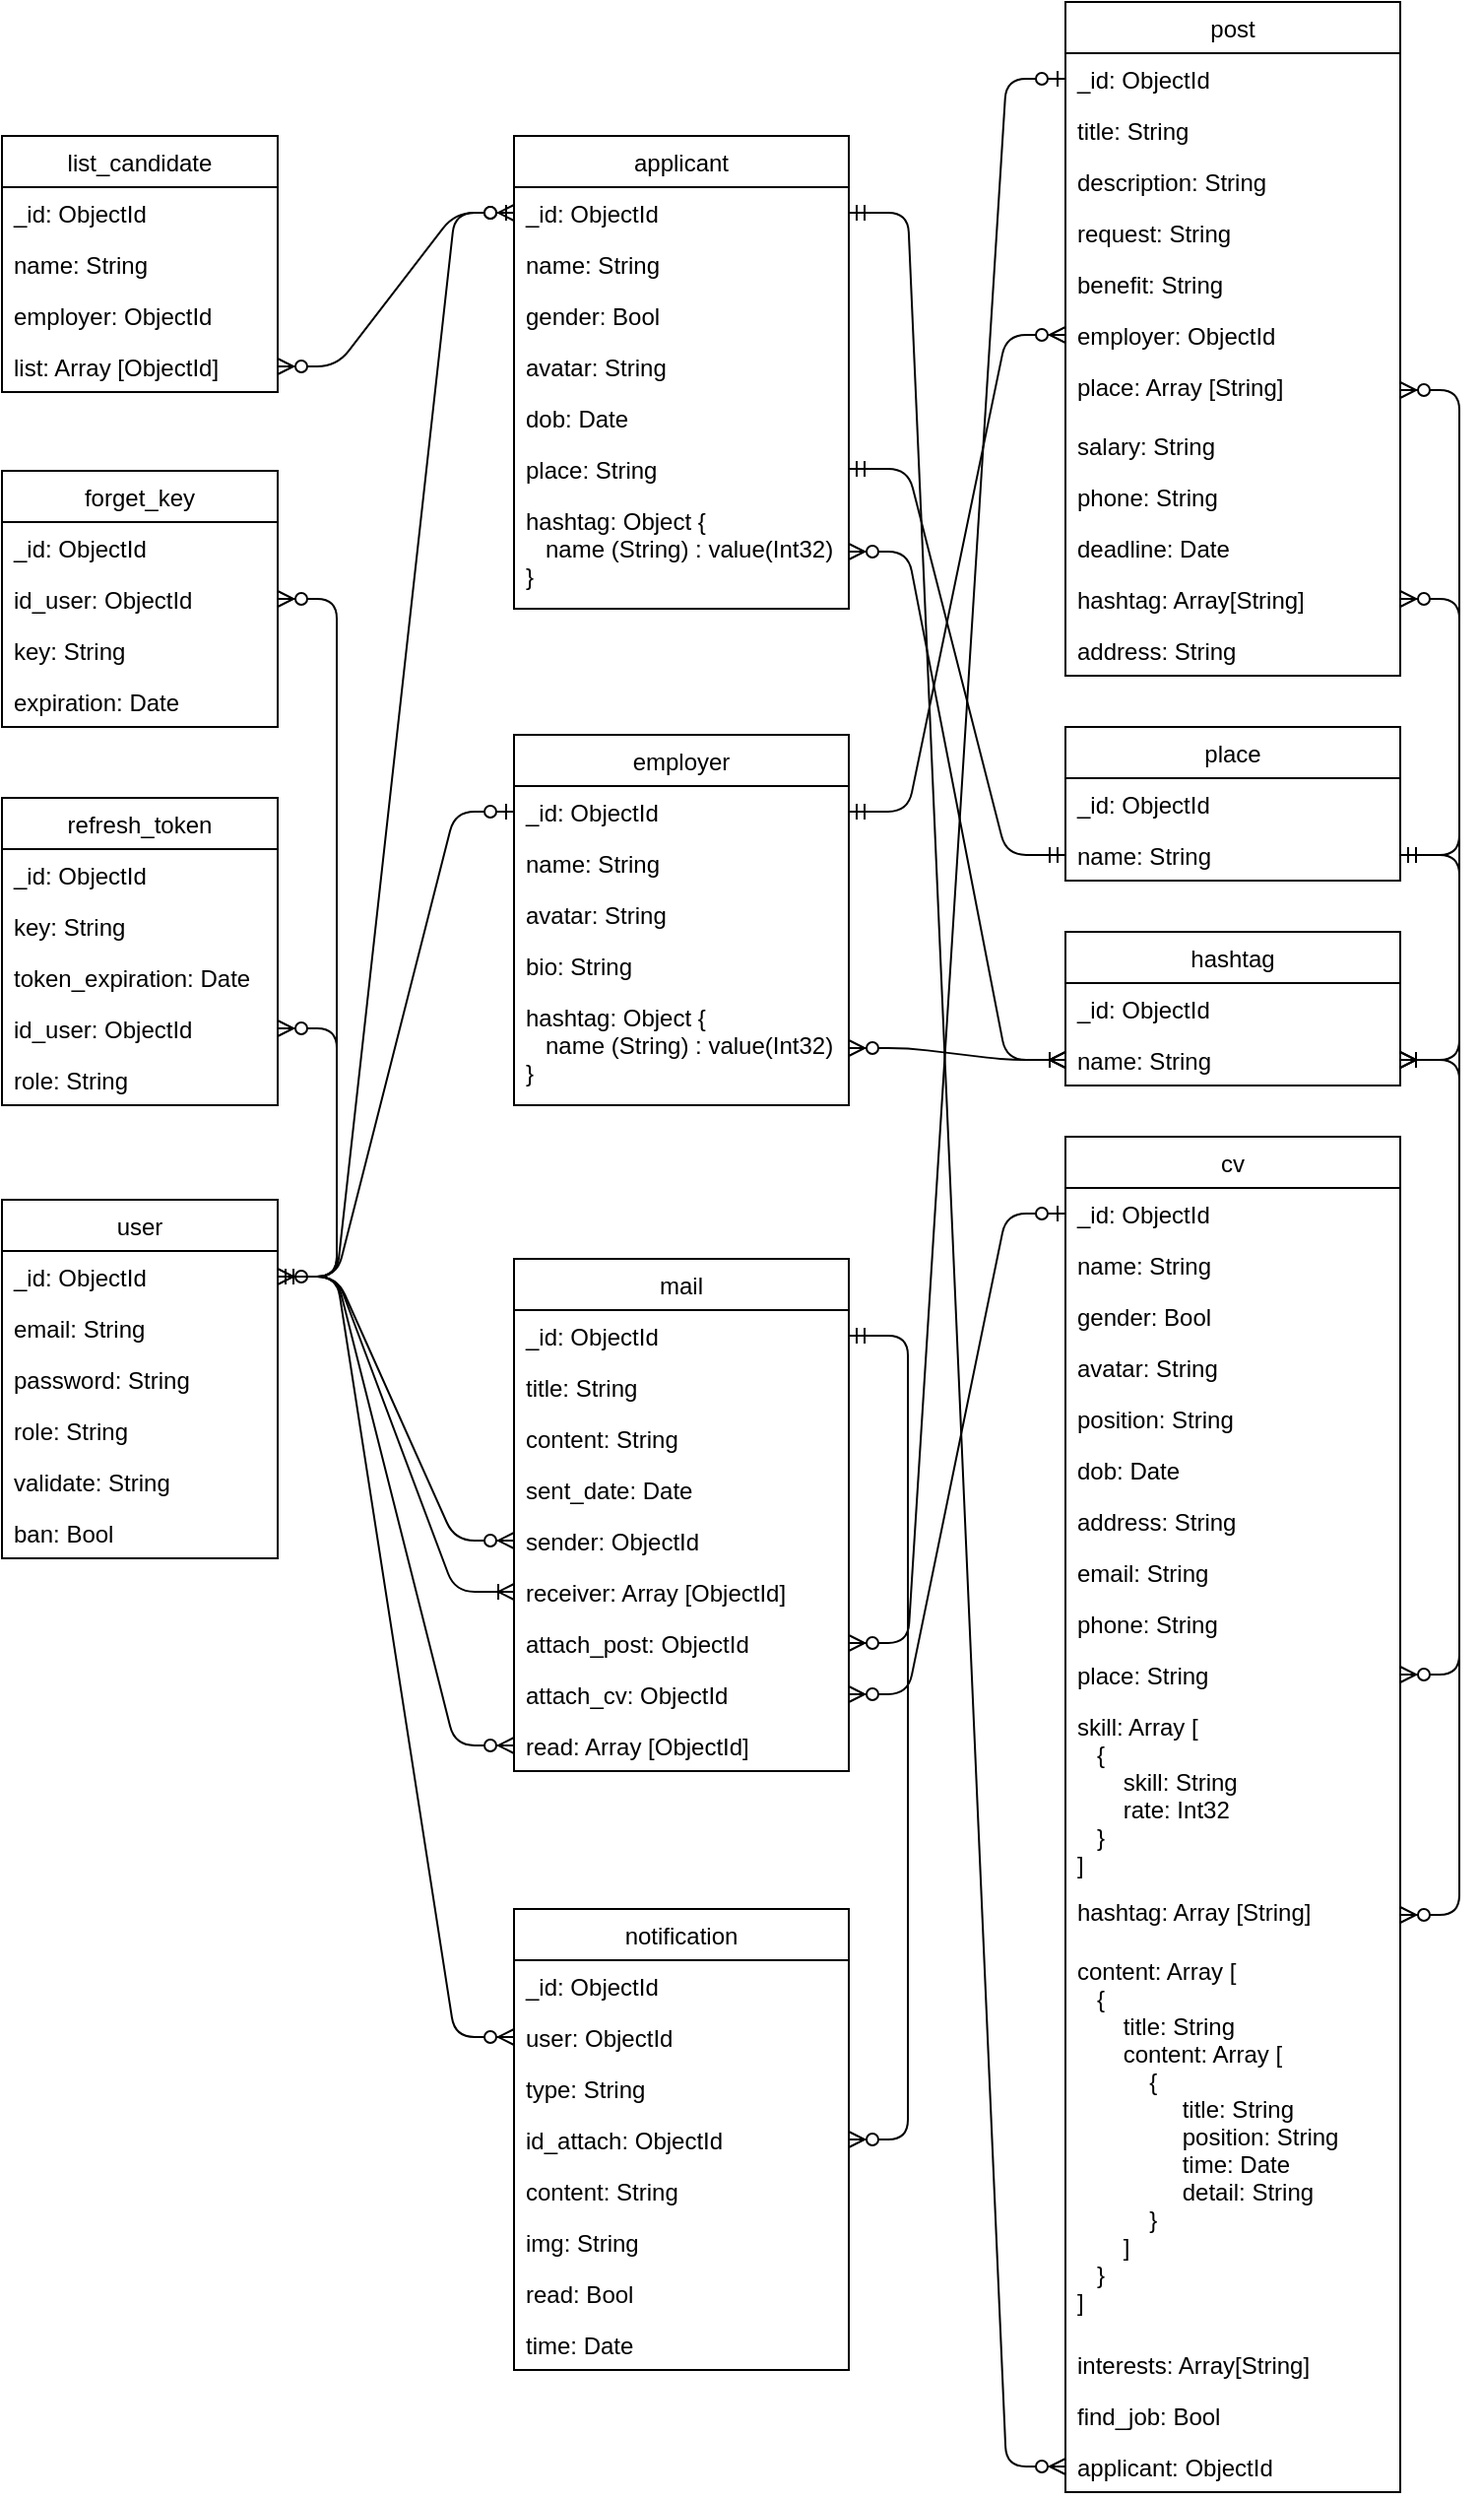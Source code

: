 <mxfile version="14.7.0" type="device"><diagram id="0N3pRq9EKydTQwX8AuHK" name="Page-1"><mxGraphModel dx="960" dy="1789" grid="1" gridSize="10" guides="1" tooltips="1" connect="1" arrows="1" fold="1" page="1" pageScale="1" pageWidth="827" pageHeight="1169" math="0" shadow="0"><root><mxCell id="0"/><mxCell id="1" parent="0"/><mxCell id="WJcQXsMuyf6ZrGsspD3_-1" value="user" style="swimlane;fontStyle=0;childLayout=stackLayout;horizontal=1;startSize=26;fillColor=none;horizontalStack=0;resizeParent=1;resizeParentMax=0;resizeLast=0;collapsible=1;marginBottom=0;" vertex="1" parent="1"><mxGeometry x="60" y="420" width="140" height="182" as="geometry"/></mxCell><mxCell id="WJcQXsMuyf6ZrGsspD3_-2" value="_id: ObjectId" style="text;strokeColor=none;fillColor=none;align=left;verticalAlign=top;spacingLeft=4;spacingRight=4;overflow=hidden;rotatable=0;points=[[0,0.5],[1,0.5]];portConstraint=eastwest;" vertex="1" parent="WJcQXsMuyf6ZrGsspD3_-1"><mxGeometry y="26" width="140" height="26" as="geometry"/></mxCell><mxCell id="WJcQXsMuyf6ZrGsspD3_-3" value="email: String" style="text;strokeColor=none;fillColor=none;align=left;verticalAlign=top;spacingLeft=4;spacingRight=4;overflow=hidden;rotatable=0;points=[[0,0.5],[1,0.5]];portConstraint=eastwest;" vertex="1" parent="WJcQXsMuyf6ZrGsspD3_-1"><mxGeometry y="52" width="140" height="26" as="geometry"/></mxCell><mxCell id="WJcQXsMuyf6ZrGsspD3_-4" value="password: String" style="text;strokeColor=none;fillColor=none;align=left;verticalAlign=top;spacingLeft=4;spacingRight=4;overflow=hidden;rotatable=0;points=[[0,0.5],[1,0.5]];portConstraint=eastwest;" vertex="1" parent="WJcQXsMuyf6ZrGsspD3_-1"><mxGeometry y="78" width="140" height="26" as="geometry"/></mxCell><mxCell id="WJcQXsMuyf6ZrGsspD3_-7" value="role: String" style="text;strokeColor=none;fillColor=none;align=left;verticalAlign=top;spacingLeft=4;spacingRight=4;overflow=hidden;rotatable=0;points=[[0,0.5],[1,0.5]];portConstraint=eastwest;" vertex="1" parent="WJcQXsMuyf6ZrGsspD3_-1"><mxGeometry y="104" width="140" height="26" as="geometry"/></mxCell><mxCell id="WJcQXsMuyf6ZrGsspD3_-8" value="validate: String" style="text;strokeColor=none;fillColor=none;align=left;verticalAlign=top;spacingLeft=4;spacingRight=4;overflow=hidden;rotatable=0;points=[[0,0.5],[1,0.5]];portConstraint=eastwest;" vertex="1" parent="WJcQXsMuyf6ZrGsspD3_-1"><mxGeometry y="130" width="140" height="26" as="geometry"/></mxCell><mxCell id="WJcQXsMuyf6ZrGsspD3_-9" value="ban: Bool" style="text;strokeColor=none;fillColor=none;align=left;verticalAlign=top;spacingLeft=4;spacingRight=4;overflow=hidden;rotatable=0;points=[[0,0.5],[1,0.5]];portConstraint=eastwest;" vertex="1" parent="WJcQXsMuyf6ZrGsspD3_-1"><mxGeometry y="156" width="140" height="26" as="geometry"/></mxCell><mxCell id="WJcQXsMuyf6ZrGsspD3_-10" value="applicant" style="swimlane;fontStyle=0;childLayout=stackLayout;horizontal=1;startSize=26;fillColor=none;horizontalStack=0;resizeParent=1;resizeParentMax=0;resizeLast=0;collapsible=1;marginBottom=0;" vertex="1" parent="1"><mxGeometry x="320" y="-120" width="170" height="240" as="geometry"/></mxCell><mxCell id="WJcQXsMuyf6ZrGsspD3_-11" value="_id: ObjectId" style="text;strokeColor=none;fillColor=none;align=left;verticalAlign=top;spacingLeft=4;spacingRight=4;overflow=hidden;rotatable=0;points=[[0,0.5],[1,0.5]];portConstraint=eastwest;" vertex="1" parent="WJcQXsMuyf6ZrGsspD3_-10"><mxGeometry y="26" width="170" height="26" as="geometry"/></mxCell><mxCell id="WJcQXsMuyf6ZrGsspD3_-12" value="name: String" style="text;strokeColor=none;fillColor=none;align=left;verticalAlign=top;spacingLeft=4;spacingRight=4;overflow=hidden;rotatable=0;points=[[0,0.5],[1,0.5]];portConstraint=eastwest;" vertex="1" parent="WJcQXsMuyf6ZrGsspD3_-10"><mxGeometry y="52" width="170" height="26" as="geometry"/></mxCell><mxCell id="WJcQXsMuyf6ZrGsspD3_-13" value="gender: Bool" style="text;strokeColor=none;fillColor=none;align=left;verticalAlign=top;spacingLeft=4;spacingRight=4;overflow=hidden;rotatable=0;points=[[0,0.5],[1,0.5]];portConstraint=eastwest;" vertex="1" parent="WJcQXsMuyf6ZrGsspD3_-10"><mxGeometry y="78" width="170" height="26" as="geometry"/></mxCell><mxCell id="WJcQXsMuyf6ZrGsspD3_-14" value="avatar: String" style="text;strokeColor=none;fillColor=none;align=left;verticalAlign=top;spacingLeft=4;spacingRight=4;overflow=hidden;rotatable=0;points=[[0,0.5],[1,0.5]];portConstraint=eastwest;" vertex="1" parent="WJcQXsMuyf6ZrGsspD3_-10"><mxGeometry y="104" width="170" height="26" as="geometry"/></mxCell><mxCell id="WJcQXsMuyf6ZrGsspD3_-15" value="dob: Date" style="text;strokeColor=none;fillColor=none;align=left;verticalAlign=top;spacingLeft=4;spacingRight=4;overflow=hidden;rotatable=0;points=[[0,0.5],[1,0.5]];portConstraint=eastwest;" vertex="1" parent="WJcQXsMuyf6ZrGsspD3_-10"><mxGeometry y="130" width="170" height="26" as="geometry"/></mxCell><mxCell id="WJcQXsMuyf6ZrGsspD3_-16" value="place: String" style="text;strokeColor=none;fillColor=none;align=left;verticalAlign=top;spacingLeft=4;spacingRight=4;overflow=hidden;rotatable=0;points=[[0,0.5],[1,0.5]];portConstraint=eastwest;" vertex="1" parent="WJcQXsMuyf6ZrGsspD3_-10"><mxGeometry y="156" width="170" height="26" as="geometry"/></mxCell><mxCell id="WJcQXsMuyf6ZrGsspD3_-17" value="hashtag: Object {&#10;   name (String) : value(Int32)&#10;}" style="text;strokeColor=none;fillColor=none;align=left;verticalAlign=top;spacingLeft=4;spacingRight=4;overflow=hidden;rotatable=0;points=[[0,0.5],[1,0.5]];portConstraint=eastwest;" vertex="1" parent="WJcQXsMuyf6ZrGsspD3_-10"><mxGeometry y="182" width="170" height="58" as="geometry"/></mxCell><mxCell id="WJcQXsMuyf6ZrGsspD3_-18" value="employer" style="swimlane;fontStyle=0;childLayout=stackLayout;horizontal=1;startSize=26;fillColor=none;horizontalStack=0;resizeParent=1;resizeParentMax=0;resizeLast=0;collapsible=1;marginBottom=0;" vertex="1" parent="1"><mxGeometry x="320" y="184" width="170" height="188" as="geometry"/></mxCell><mxCell id="WJcQXsMuyf6ZrGsspD3_-19" value="_id: ObjectId" style="text;strokeColor=none;fillColor=none;align=left;verticalAlign=top;spacingLeft=4;spacingRight=4;overflow=hidden;rotatable=0;points=[[0,0.5],[1,0.5]];portConstraint=eastwest;" vertex="1" parent="WJcQXsMuyf6ZrGsspD3_-18"><mxGeometry y="26" width="170" height="26" as="geometry"/></mxCell><mxCell id="WJcQXsMuyf6ZrGsspD3_-20" value="name: String" style="text;strokeColor=none;fillColor=none;align=left;verticalAlign=top;spacingLeft=4;spacingRight=4;overflow=hidden;rotatable=0;points=[[0,0.5],[1,0.5]];portConstraint=eastwest;" vertex="1" parent="WJcQXsMuyf6ZrGsspD3_-18"><mxGeometry y="52" width="170" height="26" as="geometry"/></mxCell><mxCell id="WJcQXsMuyf6ZrGsspD3_-22" value="avatar: String" style="text;strokeColor=none;fillColor=none;align=left;verticalAlign=top;spacingLeft=4;spacingRight=4;overflow=hidden;rotatable=0;points=[[0,0.5],[1,0.5]];portConstraint=eastwest;" vertex="1" parent="WJcQXsMuyf6ZrGsspD3_-18"><mxGeometry y="78" width="170" height="26" as="geometry"/></mxCell><mxCell id="WJcQXsMuyf6ZrGsspD3_-24" value="bio: String" style="text;strokeColor=none;fillColor=none;align=left;verticalAlign=top;spacingLeft=4;spacingRight=4;overflow=hidden;rotatable=0;points=[[0,0.5],[1,0.5]];portConstraint=eastwest;" vertex="1" parent="WJcQXsMuyf6ZrGsspD3_-18"><mxGeometry y="104" width="170" height="26" as="geometry"/></mxCell><mxCell id="WJcQXsMuyf6ZrGsspD3_-25" value="hashtag: Object {&#10;   name (String) : value(Int32)&#10;}" style="text;strokeColor=none;fillColor=none;align=left;verticalAlign=top;spacingLeft=4;spacingRight=4;overflow=hidden;rotatable=0;points=[[0,0.5],[1,0.5]];portConstraint=eastwest;" vertex="1" parent="WJcQXsMuyf6ZrGsspD3_-18"><mxGeometry y="130" width="170" height="58" as="geometry"/></mxCell><mxCell id="WJcQXsMuyf6ZrGsspD3_-26" value="" style="edgeStyle=entityRelationEdgeStyle;fontSize=12;html=1;endArrow=ERzeroToOne;startArrow=ERmandOne;exitX=1;exitY=0.5;exitDx=0;exitDy=0;entryX=0;entryY=0.5;entryDx=0;entryDy=0;" edge="1" parent="1" source="WJcQXsMuyf6ZrGsspD3_-2" target="WJcQXsMuyf6ZrGsspD3_-11"><mxGeometry width="100" height="100" relative="1" as="geometry"><mxPoint x="360" y="370" as="sourcePoint"/><mxPoint x="460" y="270" as="targetPoint"/></mxGeometry></mxCell><mxCell id="WJcQXsMuyf6ZrGsspD3_-27" value="" style="edgeStyle=entityRelationEdgeStyle;fontSize=12;html=1;endArrow=ERzeroToOne;startArrow=ERmandOne;exitX=1;exitY=0.5;exitDx=0;exitDy=0;entryX=0;entryY=0.5;entryDx=0;entryDy=0;" edge="1" parent="1" source="WJcQXsMuyf6ZrGsspD3_-2" target="WJcQXsMuyf6ZrGsspD3_-19"><mxGeometry width="100" height="100" relative="1" as="geometry"><mxPoint x="210" y="179" as="sourcePoint"/><mxPoint x="330" y="121" as="targetPoint"/></mxGeometry></mxCell><mxCell id="WJcQXsMuyf6ZrGsspD3_-28" value="forget_key" style="swimlane;fontStyle=0;childLayout=stackLayout;horizontal=1;startSize=26;fillColor=none;horizontalStack=0;resizeParent=1;resizeParentMax=0;resizeLast=0;collapsible=1;marginBottom=0;" vertex="1" parent="1"><mxGeometry x="60" y="50" width="140" height="130" as="geometry"/></mxCell><mxCell id="WJcQXsMuyf6ZrGsspD3_-29" value="_id: ObjectId" style="text;strokeColor=none;fillColor=none;align=left;verticalAlign=top;spacingLeft=4;spacingRight=4;overflow=hidden;rotatable=0;points=[[0,0.5],[1,0.5]];portConstraint=eastwest;" vertex="1" parent="WJcQXsMuyf6ZrGsspD3_-28"><mxGeometry y="26" width="140" height="26" as="geometry"/></mxCell><mxCell id="WJcQXsMuyf6ZrGsspD3_-30" value="id_user: ObjectId" style="text;strokeColor=none;fillColor=none;align=left;verticalAlign=top;spacingLeft=4;spacingRight=4;overflow=hidden;rotatable=0;points=[[0,0.5],[1,0.5]];portConstraint=eastwest;" vertex="1" parent="WJcQXsMuyf6ZrGsspD3_-28"><mxGeometry y="52" width="140" height="26" as="geometry"/></mxCell><mxCell id="WJcQXsMuyf6ZrGsspD3_-31" value="key: String" style="text;strokeColor=none;fillColor=none;align=left;verticalAlign=top;spacingLeft=4;spacingRight=4;overflow=hidden;rotatable=0;points=[[0,0.5],[1,0.5]];portConstraint=eastwest;" vertex="1" parent="WJcQXsMuyf6ZrGsspD3_-28"><mxGeometry y="78" width="140" height="26" as="geometry"/></mxCell><mxCell id="WJcQXsMuyf6ZrGsspD3_-32" value="expiration: Date" style="text;strokeColor=none;fillColor=none;align=left;verticalAlign=top;spacingLeft=4;spacingRight=4;overflow=hidden;rotatable=0;points=[[0,0.5],[1,0.5]];portConstraint=eastwest;" vertex="1" parent="WJcQXsMuyf6ZrGsspD3_-28"><mxGeometry y="104" width="140" height="26" as="geometry"/></mxCell><mxCell id="WJcQXsMuyf6ZrGsspD3_-36" value="refresh_token" style="swimlane;fontStyle=0;childLayout=stackLayout;horizontal=1;startSize=26;fillColor=none;horizontalStack=0;resizeParent=1;resizeParentMax=0;resizeLast=0;collapsible=1;marginBottom=0;" vertex="1" parent="1"><mxGeometry x="60" y="216" width="140" height="156" as="geometry"/></mxCell><mxCell id="WJcQXsMuyf6ZrGsspD3_-37" value="_id: ObjectId" style="text;strokeColor=none;fillColor=none;align=left;verticalAlign=top;spacingLeft=4;spacingRight=4;overflow=hidden;rotatable=0;points=[[0,0.5],[1,0.5]];portConstraint=eastwest;" vertex="1" parent="WJcQXsMuyf6ZrGsspD3_-36"><mxGeometry y="26" width="140" height="26" as="geometry"/></mxCell><mxCell id="WJcQXsMuyf6ZrGsspD3_-39" value="key: String" style="text;strokeColor=none;fillColor=none;align=left;verticalAlign=top;spacingLeft=4;spacingRight=4;overflow=hidden;rotatable=0;points=[[0,0.5],[1,0.5]];portConstraint=eastwest;" vertex="1" parent="WJcQXsMuyf6ZrGsspD3_-36"><mxGeometry y="52" width="140" height="26" as="geometry"/></mxCell><mxCell id="WJcQXsMuyf6ZrGsspD3_-40" value="token_expiration: Date" style="text;strokeColor=none;fillColor=none;align=left;verticalAlign=top;spacingLeft=4;spacingRight=4;overflow=hidden;rotatable=0;points=[[0,0.5],[1,0.5]];portConstraint=eastwest;" vertex="1" parent="WJcQXsMuyf6ZrGsspD3_-36"><mxGeometry y="78" width="140" height="26" as="geometry"/></mxCell><mxCell id="WJcQXsMuyf6ZrGsspD3_-38" value="id_user: ObjectId" style="text;strokeColor=none;fillColor=none;align=left;verticalAlign=top;spacingLeft=4;spacingRight=4;overflow=hidden;rotatable=0;points=[[0,0.5],[1,0.5]];portConstraint=eastwest;" vertex="1" parent="WJcQXsMuyf6ZrGsspD3_-36"><mxGeometry y="104" width="140" height="26" as="geometry"/></mxCell><mxCell id="WJcQXsMuyf6ZrGsspD3_-41" value="role: String" style="text;strokeColor=none;fillColor=none;align=left;verticalAlign=top;spacingLeft=4;spacingRight=4;overflow=hidden;rotatable=0;points=[[0,0.5],[1,0.5]];portConstraint=eastwest;" vertex="1" parent="WJcQXsMuyf6ZrGsspD3_-36"><mxGeometry y="130" width="140" height="26" as="geometry"/></mxCell><mxCell id="WJcQXsMuyf6ZrGsspD3_-42" value="" style="edgeStyle=entityRelationEdgeStyle;fontSize=12;html=1;endArrow=ERzeroToMany;startArrow=ERmandOne;exitX=1;exitY=0.5;exitDx=0;exitDy=0;" edge="1" parent="1" source="WJcQXsMuyf6ZrGsspD3_-2" target="WJcQXsMuyf6ZrGsspD3_-38"><mxGeometry width="100" height="100" relative="1" as="geometry"><mxPoint x="360" y="1190" as="sourcePoint"/><mxPoint x="200" y="1447" as="targetPoint"/></mxGeometry></mxCell><mxCell id="WJcQXsMuyf6ZrGsspD3_-43" value="hashtag" style="swimlane;fontStyle=0;childLayout=stackLayout;horizontal=1;startSize=26;fillColor=none;horizontalStack=0;resizeParent=1;resizeParentMax=0;resizeLast=0;collapsible=1;marginBottom=0;" vertex="1" parent="1"><mxGeometry x="600" y="284" width="170" height="78" as="geometry"/></mxCell><mxCell id="WJcQXsMuyf6ZrGsspD3_-44" value="_id: ObjectId" style="text;strokeColor=none;fillColor=none;align=left;verticalAlign=top;spacingLeft=4;spacingRight=4;overflow=hidden;rotatable=0;points=[[0,0.5],[1,0.5]];portConstraint=eastwest;" vertex="1" parent="WJcQXsMuyf6ZrGsspD3_-43"><mxGeometry y="26" width="170" height="26" as="geometry"/></mxCell><mxCell id="WJcQXsMuyf6ZrGsspD3_-45" value="name: String" style="text;strokeColor=none;fillColor=none;align=left;verticalAlign=top;spacingLeft=4;spacingRight=4;overflow=hidden;rotatable=0;points=[[0,0.5],[1,0.5]];portConstraint=eastwest;" vertex="1" parent="WJcQXsMuyf6ZrGsspD3_-43"><mxGeometry y="52" width="170" height="26" as="geometry"/></mxCell><mxCell id="WJcQXsMuyf6ZrGsspD3_-48" value="place" style="swimlane;fontStyle=0;childLayout=stackLayout;horizontal=1;startSize=26;fillColor=none;horizontalStack=0;resizeParent=1;resizeParentMax=0;resizeLast=0;collapsible=1;marginBottom=0;" vertex="1" parent="1"><mxGeometry x="600" y="180" width="170" height="78" as="geometry"/></mxCell><mxCell id="WJcQXsMuyf6ZrGsspD3_-49" value="_id: ObjectId" style="text;strokeColor=none;fillColor=none;align=left;verticalAlign=top;spacingLeft=4;spacingRight=4;overflow=hidden;rotatable=0;points=[[0,0.5],[1,0.5]];portConstraint=eastwest;" vertex="1" parent="WJcQXsMuyf6ZrGsspD3_-48"><mxGeometry y="26" width="170" height="26" as="geometry"/></mxCell><mxCell id="WJcQXsMuyf6ZrGsspD3_-50" value="name: String" style="text;strokeColor=none;fillColor=none;align=left;verticalAlign=top;spacingLeft=4;spacingRight=4;overflow=hidden;rotatable=0;points=[[0,0.5],[1,0.5]];portConstraint=eastwest;" vertex="1" parent="WJcQXsMuyf6ZrGsspD3_-48"><mxGeometry y="52" width="170" height="26" as="geometry"/></mxCell><mxCell id="WJcQXsMuyf6ZrGsspD3_-52" value="" style="edgeStyle=entityRelationEdgeStyle;fontSize=12;html=1;endArrow=ERmandOne;startArrow=ERmandOne;entryX=0;entryY=0.5;entryDx=0;entryDy=0;exitX=1;exitY=0.5;exitDx=0;exitDy=0;" edge="1" parent="1" source="WJcQXsMuyf6ZrGsspD3_-16" target="WJcQXsMuyf6ZrGsspD3_-50"><mxGeometry width="100" height="100" relative="1" as="geometry"><mxPoint x="500" y="293" as="sourcePoint"/><mxPoint x="660" y="205" as="targetPoint"/></mxGeometry></mxCell><mxCell id="WJcQXsMuyf6ZrGsspD3_-54" value="cv" style="swimlane;fontStyle=0;childLayout=stackLayout;horizontal=1;startSize=26;fillColor=none;horizontalStack=0;resizeParent=1;resizeParentMax=0;resizeLast=0;collapsible=1;marginBottom=0;" vertex="1" parent="1"><mxGeometry x="600" y="388" width="170" height="688" as="geometry"/></mxCell><mxCell id="WJcQXsMuyf6ZrGsspD3_-55" value="_id: ObjectId" style="text;strokeColor=none;fillColor=none;align=left;verticalAlign=top;spacingLeft=4;spacingRight=4;overflow=hidden;rotatable=0;points=[[0,0.5],[1,0.5]];portConstraint=eastwest;" vertex="1" parent="WJcQXsMuyf6ZrGsspD3_-54"><mxGeometry y="26" width="170" height="26" as="geometry"/></mxCell><mxCell id="WJcQXsMuyf6ZrGsspD3_-56" value="name: String" style="text;strokeColor=none;fillColor=none;align=left;verticalAlign=top;spacingLeft=4;spacingRight=4;overflow=hidden;rotatable=0;points=[[0,0.5],[1,0.5]];portConstraint=eastwest;" vertex="1" parent="WJcQXsMuyf6ZrGsspD3_-54"><mxGeometry y="52" width="170" height="26" as="geometry"/></mxCell><mxCell id="WJcQXsMuyf6ZrGsspD3_-57" value="gender: Bool" style="text;strokeColor=none;fillColor=none;align=left;verticalAlign=top;spacingLeft=4;spacingRight=4;overflow=hidden;rotatable=0;points=[[0,0.5],[1,0.5]];portConstraint=eastwest;" vertex="1" parent="WJcQXsMuyf6ZrGsspD3_-54"><mxGeometry y="78" width="170" height="26" as="geometry"/></mxCell><mxCell id="WJcQXsMuyf6ZrGsspD3_-58" value="avatar: String" style="text;strokeColor=none;fillColor=none;align=left;verticalAlign=top;spacingLeft=4;spacingRight=4;overflow=hidden;rotatable=0;points=[[0,0.5],[1,0.5]];portConstraint=eastwest;" vertex="1" parent="WJcQXsMuyf6ZrGsspD3_-54"><mxGeometry y="104" width="170" height="26" as="geometry"/></mxCell><mxCell id="WJcQXsMuyf6ZrGsspD3_-62" value="position: String" style="text;strokeColor=none;fillColor=none;align=left;verticalAlign=top;spacingLeft=4;spacingRight=4;overflow=hidden;rotatable=0;points=[[0,0.5],[1,0.5]];portConstraint=eastwest;" vertex="1" parent="WJcQXsMuyf6ZrGsspD3_-54"><mxGeometry y="130" width="170" height="26" as="geometry"/></mxCell><mxCell id="WJcQXsMuyf6ZrGsspD3_-59" value="dob: Date" style="text;strokeColor=none;fillColor=none;align=left;verticalAlign=top;spacingLeft=4;spacingRight=4;overflow=hidden;rotatable=0;points=[[0,0.5],[1,0.5]];portConstraint=eastwest;" vertex="1" parent="WJcQXsMuyf6ZrGsspD3_-54"><mxGeometry y="156" width="170" height="26" as="geometry"/></mxCell><mxCell id="WJcQXsMuyf6ZrGsspD3_-63" value="address: String" style="text;strokeColor=none;fillColor=none;align=left;verticalAlign=top;spacingLeft=4;spacingRight=4;overflow=hidden;rotatable=0;points=[[0,0.5],[1,0.5]];portConstraint=eastwest;" vertex="1" parent="WJcQXsMuyf6ZrGsspD3_-54"><mxGeometry y="182" width="170" height="26" as="geometry"/></mxCell><mxCell id="WJcQXsMuyf6ZrGsspD3_-65" value="email: String" style="text;strokeColor=none;fillColor=none;align=left;verticalAlign=top;spacingLeft=4;spacingRight=4;overflow=hidden;rotatable=0;points=[[0,0.5],[1,0.5]];portConstraint=eastwest;" vertex="1" parent="WJcQXsMuyf6ZrGsspD3_-54"><mxGeometry y="208" width="170" height="26" as="geometry"/></mxCell><mxCell id="WJcQXsMuyf6ZrGsspD3_-66" value="phone: String" style="text;strokeColor=none;fillColor=none;align=left;verticalAlign=top;spacingLeft=4;spacingRight=4;overflow=hidden;rotatable=0;points=[[0,0.5],[1,0.5]];portConstraint=eastwest;" vertex="1" parent="WJcQXsMuyf6ZrGsspD3_-54"><mxGeometry y="234" width="170" height="26" as="geometry"/></mxCell><mxCell id="WJcQXsMuyf6ZrGsspD3_-60" value="place: String" style="text;strokeColor=none;fillColor=none;align=left;verticalAlign=top;spacingLeft=4;spacingRight=4;overflow=hidden;rotatable=0;points=[[0,0.5],[1,0.5]];portConstraint=eastwest;" vertex="1" parent="WJcQXsMuyf6ZrGsspD3_-54"><mxGeometry y="260" width="170" height="26" as="geometry"/></mxCell><mxCell id="WJcQXsMuyf6ZrGsspD3_-67" value="skill: Array [&#10;   {&#10;       skill: String&#10;       rate: Int32&#10;   }&#10;]" style="text;strokeColor=none;fillColor=none;align=left;verticalAlign=top;spacingLeft=4;spacingRight=4;overflow=hidden;rotatable=0;points=[[0,0.5],[1,0.5]];portConstraint=eastwest;" vertex="1" parent="WJcQXsMuyf6ZrGsspD3_-54"><mxGeometry y="286" width="170" height="94" as="geometry"/></mxCell><mxCell id="WJcQXsMuyf6ZrGsspD3_-68" value="hashtag: Array [String]" style="text;strokeColor=none;fillColor=none;align=left;verticalAlign=top;spacingLeft=4;spacingRight=4;overflow=hidden;rotatable=0;points=[[0,0.5],[1,0.5]];portConstraint=eastwest;" vertex="1" parent="WJcQXsMuyf6ZrGsspD3_-54"><mxGeometry y="380" width="170" height="30" as="geometry"/></mxCell><mxCell id="WJcQXsMuyf6ZrGsspD3_-64" value="content: Array [&#10;   {&#10;       title: String&#10;       content: Array [&#10;           {&#10;                title: String&#10;                position: String&#10;                time: Date&#10;                detail: String&#10;           }&#10;       ]&#10;   }&#10;]" style="text;strokeColor=none;fillColor=none;align=left;verticalAlign=top;spacingLeft=4;spacingRight=4;overflow=hidden;rotatable=0;points=[[0,0.5],[1,0.5]];portConstraint=eastwest;" vertex="1" parent="WJcQXsMuyf6ZrGsspD3_-54"><mxGeometry y="410" width="170" height="200" as="geometry"/></mxCell><mxCell id="WJcQXsMuyf6ZrGsspD3_-69" value="interests: Array[String]" style="text;strokeColor=none;fillColor=none;align=left;verticalAlign=top;spacingLeft=4;spacingRight=4;overflow=hidden;rotatable=0;points=[[0,0.5],[1,0.5]];portConstraint=eastwest;" vertex="1" parent="WJcQXsMuyf6ZrGsspD3_-54"><mxGeometry y="610" width="170" height="26" as="geometry"/></mxCell><mxCell id="WJcQXsMuyf6ZrGsspD3_-70" value="find_job: Bool" style="text;strokeColor=none;fillColor=none;align=left;verticalAlign=top;spacingLeft=4;spacingRight=4;overflow=hidden;rotatable=0;points=[[0,0.5],[1,0.5]];portConstraint=eastwest;" vertex="1" parent="WJcQXsMuyf6ZrGsspD3_-54"><mxGeometry y="636" width="170" height="26" as="geometry"/></mxCell><mxCell id="WJcQXsMuyf6ZrGsspD3_-71" value="applicant: ObjectId" style="text;strokeColor=none;fillColor=none;align=left;verticalAlign=top;spacingLeft=4;spacingRight=4;overflow=hidden;rotatable=0;points=[[0,0.5],[1,0.5]];portConstraint=eastwest;" vertex="1" parent="WJcQXsMuyf6ZrGsspD3_-54"><mxGeometry y="662" width="170" height="26" as="geometry"/></mxCell><mxCell id="WJcQXsMuyf6ZrGsspD3_-74" value="" style="edgeStyle=entityRelationEdgeStyle;fontSize=12;html=1;endArrow=ERzeroToMany;startArrow=ERmandOne;exitX=1;exitY=0.5;exitDx=0;exitDy=0;" edge="1" parent="1" source="WJcQXsMuyf6ZrGsspD3_-11" target="WJcQXsMuyf6ZrGsspD3_-71"><mxGeometry width="100" height="100" relative="1" as="geometry"><mxPoint x="720" y="716" as="sourcePoint"/><mxPoint x="720" y="454" as="targetPoint"/></mxGeometry></mxCell><mxCell id="WJcQXsMuyf6ZrGsspD3_-75" value="post" style="swimlane;fontStyle=0;childLayout=stackLayout;horizontal=1;startSize=26;fillColor=none;horizontalStack=0;resizeParent=1;resizeParentMax=0;resizeLast=0;collapsible=1;marginBottom=0;" vertex="1" parent="1"><mxGeometry x="600" y="-188" width="170" height="342" as="geometry"/></mxCell><mxCell id="WJcQXsMuyf6ZrGsspD3_-76" value="_id: ObjectId" style="text;strokeColor=none;fillColor=none;align=left;verticalAlign=top;spacingLeft=4;spacingRight=4;overflow=hidden;rotatable=0;points=[[0,0.5],[1,0.5]];portConstraint=eastwest;" vertex="1" parent="WJcQXsMuyf6ZrGsspD3_-75"><mxGeometry y="26" width="170" height="26" as="geometry"/></mxCell><mxCell id="WJcQXsMuyf6ZrGsspD3_-77" value="title: String" style="text;strokeColor=none;fillColor=none;align=left;verticalAlign=top;spacingLeft=4;spacingRight=4;overflow=hidden;rotatable=0;points=[[0,0.5],[1,0.5]];portConstraint=eastwest;" vertex="1" parent="WJcQXsMuyf6ZrGsspD3_-75"><mxGeometry y="52" width="170" height="26" as="geometry"/></mxCell><mxCell id="WJcQXsMuyf6ZrGsspD3_-79" value="description: String" style="text;strokeColor=none;fillColor=none;align=left;verticalAlign=top;spacingLeft=4;spacingRight=4;overflow=hidden;rotatable=0;points=[[0,0.5],[1,0.5]];portConstraint=eastwest;" vertex="1" parent="WJcQXsMuyf6ZrGsspD3_-75"><mxGeometry y="78" width="170" height="26" as="geometry"/></mxCell><mxCell id="WJcQXsMuyf6ZrGsspD3_-80" value="request: String" style="text;strokeColor=none;fillColor=none;align=left;verticalAlign=top;spacingLeft=4;spacingRight=4;overflow=hidden;rotatable=0;points=[[0,0.5],[1,0.5]];portConstraint=eastwest;" vertex="1" parent="WJcQXsMuyf6ZrGsspD3_-75"><mxGeometry y="104" width="170" height="26" as="geometry"/></mxCell><mxCell id="WJcQXsMuyf6ZrGsspD3_-82" value="benefit: String" style="text;strokeColor=none;fillColor=none;align=left;verticalAlign=top;spacingLeft=4;spacingRight=4;overflow=hidden;rotatable=0;points=[[0,0.5],[1,0.5]];portConstraint=eastwest;" vertex="1" parent="WJcQXsMuyf6ZrGsspD3_-75"><mxGeometry y="130" width="170" height="26" as="geometry"/></mxCell><mxCell id="WJcQXsMuyf6ZrGsspD3_-81" value="employer: ObjectId" style="text;strokeColor=none;fillColor=none;align=left;verticalAlign=top;spacingLeft=4;spacingRight=4;overflow=hidden;rotatable=0;points=[[0,0.5],[1,0.5]];portConstraint=eastwest;" vertex="1" parent="WJcQXsMuyf6ZrGsspD3_-75"><mxGeometry y="156" width="170" height="26" as="geometry"/></mxCell><mxCell id="WJcQXsMuyf6ZrGsspD3_-87" value="place: Array [String]" style="text;strokeColor=none;fillColor=none;align=left;verticalAlign=top;spacingLeft=4;spacingRight=4;overflow=hidden;rotatable=0;points=[[0,0.5],[1,0.5]];portConstraint=eastwest;" vertex="1" parent="WJcQXsMuyf6ZrGsspD3_-75"><mxGeometry y="182" width="170" height="30" as="geometry"/></mxCell><mxCell id="WJcQXsMuyf6ZrGsspD3_-83" value="salary: String" style="text;strokeColor=none;fillColor=none;align=left;verticalAlign=top;spacingLeft=4;spacingRight=4;overflow=hidden;rotatable=0;points=[[0,0.5],[1,0.5]];portConstraint=eastwest;" vertex="1" parent="WJcQXsMuyf6ZrGsspD3_-75"><mxGeometry y="212" width="170" height="26" as="geometry"/></mxCell><mxCell id="WJcQXsMuyf6ZrGsspD3_-84" value="phone: String" style="text;strokeColor=none;fillColor=none;align=left;verticalAlign=top;spacingLeft=4;spacingRight=4;overflow=hidden;rotatable=0;points=[[0,0.5],[1,0.5]];portConstraint=eastwest;" vertex="1" parent="WJcQXsMuyf6ZrGsspD3_-75"><mxGeometry y="238" width="170" height="26" as="geometry"/></mxCell><mxCell id="WJcQXsMuyf6ZrGsspD3_-85" value="deadline: Date" style="text;strokeColor=none;fillColor=none;align=left;verticalAlign=top;spacingLeft=4;spacingRight=4;overflow=hidden;rotatable=0;points=[[0,0.5],[1,0.5]];portConstraint=eastwest;" vertex="1" parent="WJcQXsMuyf6ZrGsspD3_-75"><mxGeometry y="264" width="170" height="26" as="geometry"/></mxCell><mxCell id="WJcQXsMuyf6ZrGsspD3_-89" value="hashtag: Array[String]" style="text;strokeColor=none;fillColor=none;align=left;verticalAlign=top;spacingLeft=4;spacingRight=4;overflow=hidden;rotatable=0;points=[[0,0.5],[1,0.5]];portConstraint=eastwest;" vertex="1" parent="WJcQXsMuyf6ZrGsspD3_-75"><mxGeometry y="290" width="170" height="26" as="geometry"/></mxCell><mxCell id="WJcQXsMuyf6ZrGsspD3_-90" value="address: String" style="text;strokeColor=none;fillColor=none;align=left;verticalAlign=top;spacingLeft=4;spacingRight=4;overflow=hidden;rotatable=0;points=[[0,0.5],[1,0.5]];portConstraint=eastwest;" vertex="1" parent="WJcQXsMuyf6ZrGsspD3_-75"><mxGeometry y="316" width="170" height="26" as="geometry"/></mxCell><mxCell id="WJcQXsMuyf6ZrGsspD3_-95" value="" style="edgeStyle=entityRelationEdgeStyle;fontSize=12;html=1;endArrow=ERzeroToMany;startArrow=ERmandOne;exitX=1;exitY=0.5;exitDx=0;exitDy=0;entryX=0;entryY=0.5;entryDx=0;entryDy=0;" edge="1" parent="1" source="WJcQXsMuyf6ZrGsspD3_-19" target="WJcQXsMuyf6ZrGsspD3_-81"><mxGeometry width="100" height="100" relative="1" as="geometry"><mxPoint x="780" y="125" as="sourcePoint"/><mxPoint x="730" y="710" as="targetPoint"/></mxGeometry></mxCell><mxCell id="WJcQXsMuyf6ZrGsspD3_-96" value="list_candidate" style="swimlane;fontStyle=0;childLayout=stackLayout;horizontal=1;startSize=26;fillColor=none;horizontalStack=0;resizeParent=1;resizeParentMax=0;resizeLast=0;collapsible=1;marginBottom=0;" vertex="1" parent="1"><mxGeometry x="60" y="-120" width="140" height="130" as="geometry"/></mxCell><mxCell id="WJcQXsMuyf6ZrGsspD3_-97" value="_id: ObjectId" style="text;strokeColor=none;fillColor=none;align=left;verticalAlign=top;spacingLeft=4;spacingRight=4;overflow=hidden;rotatable=0;points=[[0,0.5],[1,0.5]];portConstraint=eastwest;" vertex="1" parent="WJcQXsMuyf6ZrGsspD3_-96"><mxGeometry y="26" width="140" height="26" as="geometry"/></mxCell><mxCell id="WJcQXsMuyf6ZrGsspD3_-98" value="name: String" style="text;strokeColor=none;fillColor=none;align=left;verticalAlign=top;spacingLeft=4;spacingRight=4;overflow=hidden;rotatable=0;points=[[0,0.5],[1,0.5]];portConstraint=eastwest;" vertex="1" parent="WJcQXsMuyf6ZrGsspD3_-96"><mxGeometry y="52" width="140" height="26" as="geometry"/></mxCell><mxCell id="WJcQXsMuyf6ZrGsspD3_-99" value="employer: ObjectId" style="text;strokeColor=none;fillColor=none;align=left;verticalAlign=top;spacingLeft=4;spacingRight=4;overflow=hidden;rotatable=0;points=[[0,0.5],[1,0.5]];portConstraint=eastwest;" vertex="1" parent="WJcQXsMuyf6ZrGsspD3_-96"><mxGeometry y="78" width="140" height="26" as="geometry"/></mxCell><mxCell id="WJcQXsMuyf6ZrGsspD3_-101" value="list: Array [ObjectId]" style="text;strokeColor=none;fillColor=none;align=left;verticalAlign=top;spacingLeft=4;spacingRight=4;overflow=hidden;rotatable=0;points=[[0,0.5],[1,0.5]];portConstraint=eastwest;" vertex="1" parent="WJcQXsMuyf6ZrGsspD3_-96"><mxGeometry y="104" width="140" height="26" as="geometry"/></mxCell><mxCell id="WJcQXsMuyf6ZrGsspD3_-102" style="edgeStyle=orthogonalEdgeStyle;rounded=0;orthogonalLoop=1;jettySize=auto;html=1;exitX=1;exitY=0.5;exitDx=0;exitDy=0;" edge="1" parent="WJcQXsMuyf6ZrGsspD3_-96" source="WJcQXsMuyf6ZrGsspD3_-98" target="WJcQXsMuyf6ZrGsspD3_-98"><mxGeometry relative="1" as="geometry"/></mxCell><mxCell id="WJcQXsMuyf6ZrGsspD3_-108" value="mail" style="swimlane;fontStyle=0;childLayout=stackLayout;horizontal=1;startSize=26;fillColor=none;horizontalStack=0;resizeParent=1;resizeParentMax=0;resizeLast=0;collapsible=1;marginBottom=0;" vertex="1" parent="1"><mxGeometry x="320" y="450" width="170" height="260" as="geometry"/></mxCell><mxCell id="WJcQXsMuyf6ZrGsspD3_-109" value="_id: ObjectId" style="text;strokeColor=none;fillColor=none;align=left;verticalAlign=top;spacingLeft=4;spacingRight=4;overflow=hidden;rotatable=0;points=[[0,0.5],[1,0.5]];portConstraint=eastwest;" vertex="1" parent="WJcQXsMuyf6ZrGsspD3_-108"><mxGeometry y="26" width="170" height="26" as="geometry"/></mxCell><mxCell id="WJcQXsMuyf6ZrGsspD3_-110" value="title: String" style="text;strokeColor=none;fillColor=none;align=left;verticalAlign=top;spacingLeft=4;spacingRight=4;overflow=hidden;rotatable=0;points=[[0,0.5],[1,0.5]];portConstraint=eastwest;" vertex="1" parent="WJcQXsMuyf6ZrGsspD3_-108"><mxGeometry y="52" width="170" height="26" as="geometry"/></mxCell><mxCell id="WJcQXsMuyf6ZrGsspD3_-111" value="content: String" style="text;strokeColor=none;fillColor=none;align=left;verticalAlign=top;spacingLeft=4;spacingRight=4;overflow=hidden;rotatable=0;points=[[0,0.5],[1,0.5]];portConstraint=eastwest;" vertex="1" parent="WJcQXsMuyf6ZrGsspD3_-108"><mxGeometry y="78" width="170" height="26" as="geometry"/></mxCell><mxCell id="WJcQXsMuyf6ZrGsspD3_-112" value="sent_date: Date" style="text;strokeColor=none;fillColor=none;align=left;verticalAlign=top;spacingLeft=4;spacingRight=4;overflow=hidden;rotatable=0;points=[[0,0.5],[1,0.5]];portConstraint=eastwest;" vertex="1" parent="WJcQXsMuyf6ZrGsspD3_-108"><mxGeometry y="104" width="170" height="26" as="geometry"/></mxCell><mxCell id="WJcQXsMuyf6ZrGsspD3_-113" value="sender: ObjectId" style="text;strokeColor=none;fillColor=none;align=left;verticalAlign=top;spacingLeft=4;spacingRight=4;overflow=hidden;rotatable=0;points=[[0,0.5],[1,0.5]];portConstraint=eastwest;" vertex="1" parent="WJcQXsMuyf6ZrGsspD3_-108"><mxGeometry y="130" width="170" height="26" as="geometry"/></mxCell><mxCell id="WJcQXsMuyf6ZrGsspD3_-114" value="receiver: Array [ObjectId]" style="text;strokeColor=none;fillColor=none;align=left;verticalAlign=top;spacingLeft=4;spacingRight=4;overflow=hidden;rotatable=0;points=[[0,0.5],[1,0.5]];portConstraint=eastwest;" vertex="1" parent="WJcQXsMuyf6ZrGsspD3_-108"><mxGeometry y="156" width="170" height="26" as="geometry"/></mxCell><mxCell id="WJcQXsMuyf6ZrGsspD3_-117" value="attach_post: ObjectId" style="text;strokeColor=none;fillColor=none;align=left;verticalAlign=top;spacingLeft=4;spacingRight=4;overflow=hidden;rotatable=0;points=[[0,0.5],[1,0.5]];portConstraint=eastwest;" vertex="1" parent="WJcQXsMuyf6ZrGsspD3_-108"><mxGeometry y="182" width="170" height="26" as="geometry"/></mxCell><mxCell id="WJcQXsMuyf6ZrGsspD3_-120" value="attach_cv: ObjectId" style="text;strokeColor=none;fillColor=none;align=left;verticalAlign=top;spacingLeft=4;spacingRight=4;overflow=hidden;rotatable=0;points=[[0,0.5],[1,0.5]];portConstraint=eastwest;" vertex="1" parent="WJcQXsMuyf6ZrGsspD3_-108"><mxGeometry y="208" width="170" height="26" as="geometry"/></mxCell><mxCell id="WJcQXsMuyf6ZrGsspD3_-121" value="read: Array [ObjectId]" style="text;strokeColor=none;fillColor=none;align=left;verticalAlign=top;spacingLeft=4;spacingRight=4;overflow=hidden;rotatable=0;points=[[0,0.5],[1,0.5]];portConstraint=eastwest;" vertex="1" parent="WJcQXsMuyf6ZrGsspD3_-108"><mxGeometry y="234" width="170" height="26" as="geometry"/></mxCell><mxCell id="WJcQXsMuyf6ZrGsspD3_-122" value="" style="edgeStyle=entityRelationEdgeStyle;fontSize=12;html=1;endArrow=ERzeroToMany;startArrow=ERmandOne;" edge="1" parent="1" source="WJcQXsMuyf6ZrGsspD3_-2" target="WJcQXsMuyf6ZrGsspD3_-121"><mxGeometry width="100" height="100" relative="1" as="geometry"><mxPoint x="210" y="7" as="sourcePoint"/><mxPoint x="330" y="-71" as="targetPoint"/></mxGeometry></mxCell><mxCell id="WJcQXsMuyf6ZrGsspD3_-125" value="" style="edgeStyle=entityRelationEdgeStyle;fontSize=12;html=1;endArrow=ERoneToMany;startArrow=ERzeroToMany;" edge="1" parent="1" source="WJcQXsMuyf6ZrGsspD3_-2" target="WJcQXsMuyf6ZrGsspD3_-114"><mxGeometry width="100" height="100" relative="1" as="geometry"><mxPoint x="420" y="480" as="sourcePoint"/><mxPoint x="520" y="380" as="targetPoint"/></mxGeometry></mxCell><mxCell id="WJcQXsMuyf6ZrGsspD3_-126" value="" style="edgeStyle=entityRelationEdgeStyle;fontSize=12;html=1;endArrow=ERzeroToMany;startArrow=ERmandOne;" edge="1" parent="1" source="WJcQXsMuyf6ZrGsspD3_-2" target="WJcQXsMuyf6ZrGsspD3_-113"><mxGeometry width="100" height="100" relative="1" as="geometry"><mxPoint x="500" y="249" as="sourcePoint"/><mxPoint x="610" y="-9" as="targetPoint"/></mxGeometry></mxCell><mxCell id="WJcQXsMuyf6ZrGsspD3_-127" value="" style="edgeStyle=entityRelationEdgeStyle;fontSize=12;html=1;endArrow=ERzeroToMany;endFill=1;startArrow=ERzeroToMany;" edge="1" parent="1" source="WJcQXsMuyf6ZrGsspD3_-101" target="WJcQXsMuyf6ZrGsspD3_-11"><mxGeometry width="100" height="100" relative="1" as="geometry"><mxPoint x="420" y="150" as="sourcePoint"/><mxPoint x="520" y="50" as="targetPoint"/></mxGeometry></mxCell><mxCell id="WJcQXsMuyf6ZrGsspD3_-128" value="" style="edgeStyle=entityRelationEdgeStyle;fontSize=12;html=1;endArrow=ERzeroToMany;startArrow=ERmandOne;" edge="1" parent="1" source="WJcQXsMuyf6ZrGsspD3_-2" target="WJcQXsMuyf6ZrGsspD3_-30"><mxGeometry width="100" height="100" relative="1" as="geometry"><mxPoint x="180" y="400" as="sourcePoint"/><mxPoint x="210" y="343" as="targetPoint"/></mxGeometry></mxCell><mxCell id="WJcQXsMuyf6ZrGsspD3_-129" value="" style="edgeStyle=entityRelationEdgeStyle;fontSize=12;html=1;endArrow=ERoneToMany;startArrow=ERzeroToMany;" edge="1" parent="1" source="WJcQXsMuyf6ZrGsspD3_-25" target="WJcQXsMuyf6ZrGsspD3_-45"><mxGeometry width="100" height="100" relative="1" as="geometry"><mxPoint x="510" y="360" as="sourcePoint"/><mxPoint x="520" y="150" as="targetPoint"/></mxGeometry></mxCell><mxCell id="WJcQXsMuyf6ZrGsspD3_-130" value="" style="edgeStyle=entityRelationEdgeStyle;fontSize=12;html=1;endArrow=ERoneToMany;startArrow=ERzeroToMany;" edge="1" parent="1" source="WJcQXsMuyf6ZrGsspD3_-17" target="WJcQXsMuyf6ZrGsspD3_-45"><mxGeometry width="100" height="100" relative="1" as="geometry"><mxPoint x="500" y="369" as="sourcePoint"/><mxPoint x="610" y="359" as="targetPoint"/></mxGeometry></mxCell><mxCell id="WJcQXsMuyf6ZrGsspD3_-131" value="" style="edgeStyle=entityRelationEdgeStyle;fontSize=12;html=1;endArrow=ERoneToMany;startArrow=ERzeroToMany;" edge="1" parent="1" source="WJcQXsMuyf6ZrGsspD3_-68" target="WJcQXsMuyf6ZrGsspD3_-45"><mxGeometry width="100" height="100" relative="1" as="geometry"><mxPoint x="500" y="369" as="sourcePoint"/><mxPoint x="610" y="359" as="targetPoint"/></mxGeometry></mxCell><mxCell id="WJcQXsMuyf6ZrGsspD3_-133" value="" style="edgeStyle=entityRelationEdgeStyle;fontSize=12;html=1;endArrow=ERzeroToMany;startArrow=ERmandOne;" edge="1" parent="1" source="WJcQXsMuyf6ZrGsspD3_-50" target="WJcQXsMuyf6ZrGsspD3_-60"><mxGeometry width="100" height="100" relative="1" as="geometry"><mxPoint x="780" y="19" as="sourcePoint"/><mxPoint x="830" y="480" as="targetPoint"/></mxGeometry></mxCell><mxCell id="WJcQXsMuyf6ZrGsspD3_-134" value="" style="edgeStyle=entityRelationEdgeStyle;fontSize=12;html=1;endArrow=ERzeroToMany;startArrow=ERmandOne;" edge="1" parent="1" source="WJcQXsMuyf6ZrGsspD3_-50" target="WJcQXsMuyf6ZrGsspD3_-87"><mxGeometry width="100" height="100" relative="1" as="geometry"><mxPoint x="860" y="200" as="sourcePoint"/><mxPoint x="880" y="400" as="targetPoint"/></mxGeometry></mxCell><mxCell id="WJcQXsMuyf6ZrGsspD3_-135" value="" style="edgeStyle=entityRelationEdgeStyle;fontSize=12;html=1;endArrow=ERoneToMany;startArrow=ERzeroToMany;" edge="1" parent="1" source="WJcQXsMuyf6ZrGsspD3_-89" target="WJcQXsMuyf6ZrGsspD3_-45"><mxGeometry width="100" height="100" relative="1" as="geometry"><mxPoint x="780" y="793" as="sourcePoint"/><mxPoint x="780" y="359" as="targetPoint"/></mxGeometry></mxCell><mxCell id="WJcQXsMuyf6ZrGsspD3_-136" value="" style="edgeStyle=entityRelationEdgeStyle;fontSize=12;html=1;endArrow=ERzeroToMany;startArrow=ERzeroToOne;" edge="1" parent="1" source="WJcQXsMuyf6ZrGsspD3_-76" target="WJcQXsMuyf6ZrGsspD3_-117"><mxGeometry width="100" height="100" relative="1" as="geometry"><mxPoint x="420" y="420" as="sourcePoint"/><mxPoint x="520" y="320" as="targetPoint"/></mxGeometry></mxCell><mxCell id="WJcQXsMuyf6ZrGsspD3_-137" value="" style="edgeStyle=entityRelationEdgeStyle;fontSize=12;html=1;endArrow=ERzeroToMany;startArrow=ERzeroToOne;" edge="1" parent="1" source="WJcQXsMuyf6ZrGsspD3_-55" target="WJcQXsMuyf6ZrGsspD3_-120"><mxGeometry width="100" height="100" relative="1" as="geometry"><mxPoint x="610" y="-139" as="sourcePoint"/><mxPoint x="500" y="655" as="targetPoint"/></mxGeometry></mxCell><mxCell id="WJcQXsMuyf6ZrGsspD3_-138" value="notification" style="swimlane;fontStyle=0;childLayout=stackLayout;horizontal=1;startSize=26;fillColor=none;horizontalStack=0;resizeParent=1;resizeParentMax=0;resizeLast=0;collapsible=1;marginBottom=0;" vertex="1" parent="1"><mxGeometry x="320" y="780" width="170" height="234" as="geometry"/></mxCell><mxCell id="WJcQXsMuyf6ZrGsspD3_-139" value="_id: ObjectId" style="text;strokeColor=none;fillColor=none;align=left;verticalAlign=top;spacingLeft=4;spacingRight=4;overflow=hidden;rotatable=0;points=[[0,0.5],[1,0.5]];portConstraint=eastwest;" vertex="1" parent="WJcQXsMuyf6ZrGsspD3_-138"><mxGeometry y="26" width="170" height="26" as="geometry"/></mxCell><mxCell id="WJcQXsMuyf6ZrGsspD3_-140" value="user: ObjectId" style="text;strokeColor=none;fillColor=none;align=left;verticalAlign=top;spacingLeft=4;spacingRight=4;overflow=hidden;rotatable=0;points=[[0,0.5],[1,0.5]];portConstraint=eastwest;" vertex="1" parent="WJcQXsMuyf6ZrGsspD3_-138"><mxGeometry y="52" width="170" height="26" as="geometry"/></mxCell><mxCell id="WJcQXsMuyf6ZrGsspD3_-141" value="type: String" style="text;strokeColor=none;fillColor=none;align=left;verticalAlign=top;spacingLeft=4;spacingRight=4;overflow=hidden;rotatable=0;points=[[0,0.5],[1,0.5]];portConstraint=eastwest;" vertex="1" parent="WJcQXsMuyf6ZrGsspD3_-138"><mxGeometry y="78" width="170" height="26" as="geometry"/></mxCell><mxCell id="WJcQXsMuyf6ZrGsspD3_-142" value="id_attach: ObjectId" style="text;strokeColor=none;fillColor=none;align=left;verticalAlign=top;spacingLeft=4;spacingRight=4;overflow=hidden;rotatable=0;points=[[0,0.5],[1,0.5]];portConstraint=eastwest;" vertex="1" parent="WJcQXsMuyf6ZrGsspD3_-138"><mxGeometry y="104" width="170" height="26" as="geometry"/></mxCell><mxCell id="WJcQXsMuyf6ZrGsspD3_-143" value="content: String" style="text;strokeColor=none;fillColor=none;align=left;verticalAlign=top;spacingLeft=4;spacingRight=4;overflow=hidden;rotatable=0;points=[[0,0.5],[1,0.5]];portConstraint=eastwest;" vertex="1" parent="WJcQXsMuyf6ZrGsspD3_-138"><mxGeometry y="130" width="170" height="26" as="geometry"/></mxCell><mxCell id="WJcQXsMuyf6ZrGsspD3_-144" value="img: String" style="text;strokeColor=none;fillColor=none;align=left;verticalAlign=top;spacingLeft=4;spacingRight=4;overflow=hidden;rotatable=0;points=[[0,0.5],[1,0.5]];portConstraint=eastwest;" vertex="1" parent="WJcQXsMuyf6ZrGsspD3_-138"><mxGeometry y="156" width="170" height="26" as="geometry"/></mxCell><mxCell id="WJcQXsMuyf6ZrGsspD3_-145" value="read: Bool" style="text;strokeColor=none;fillColor=none;align=left;verticalAlign=top;spacingLeft=4;spacingRight=4;overflow=hidden;rotatable=0;points=[[0,0.5],[1,0.5]];portConstraint=eastwest;" vertex="1" parent="WJcQXsMuyf6ZrGsspD3_-138"><mxGeometry y="182" width="170" height="26" as="geometry"/></mxCell><mxCell id="WJcQXsMuyf6ZrGsspD3_-146" value="time: Date" style="text;strokeColor=none;fillColor=none;align=left;verticalAlign=top;spacingLeft=4;spacingRight=4;overflow=hidden;rotatable=0;points=[[0,0.5],[1,0.5]];portConstraint=eastwest;" vertex="1" parent="WJcQXsMuyf6ZrGsspD3_-138"><mxGeometry y="208" width="170" height="26" as="geometry"/></mxCell><mxCell id="WJcQXsMuyf6ZrGsspD3_-148" value="" style="edgeStyle=entityRelationEdgeStyle;fontSize=12;html=1;endArrow=ERzeroToMany;startArrow=ERmandOne;" edge="1" parent="1" source="WJcQXsMuyf6ZrGsspD3_-2" target="WJcQXsMuyf6ZrGsspD3_-140"><mxGeometry width="100" height="100" relative="1" as="geometry"><mxPoint x="420" y="700" as="sourcePoint"/><mxPoint x="520" y="600" as="targetPoint"/></mxGeometry></mxCell><mxCell id="WJcQXsMuyf6ZrGsspD3_-149" value="" style="edgeStyle=entityRelationEdgeStyle;fontSize=12;html=1;endArrow=ERzeroToMany;startArrow=ERmandOne;" edge="1" parent="1" source="WJcQXsMuyf6ZrGsspD3_-109" target="WJcQXsMuyf6ZrGsspD3_-142"><mxGeometry width="100" height="100" relative="1" as="geometry"><mxPoint x="210" y="469" as="sourcePoint"/><mxPoint x="330" y="855" as="targetPoint"/></mxGeometry></mxCell></root></mxGraphModel></diagram></mxfile>